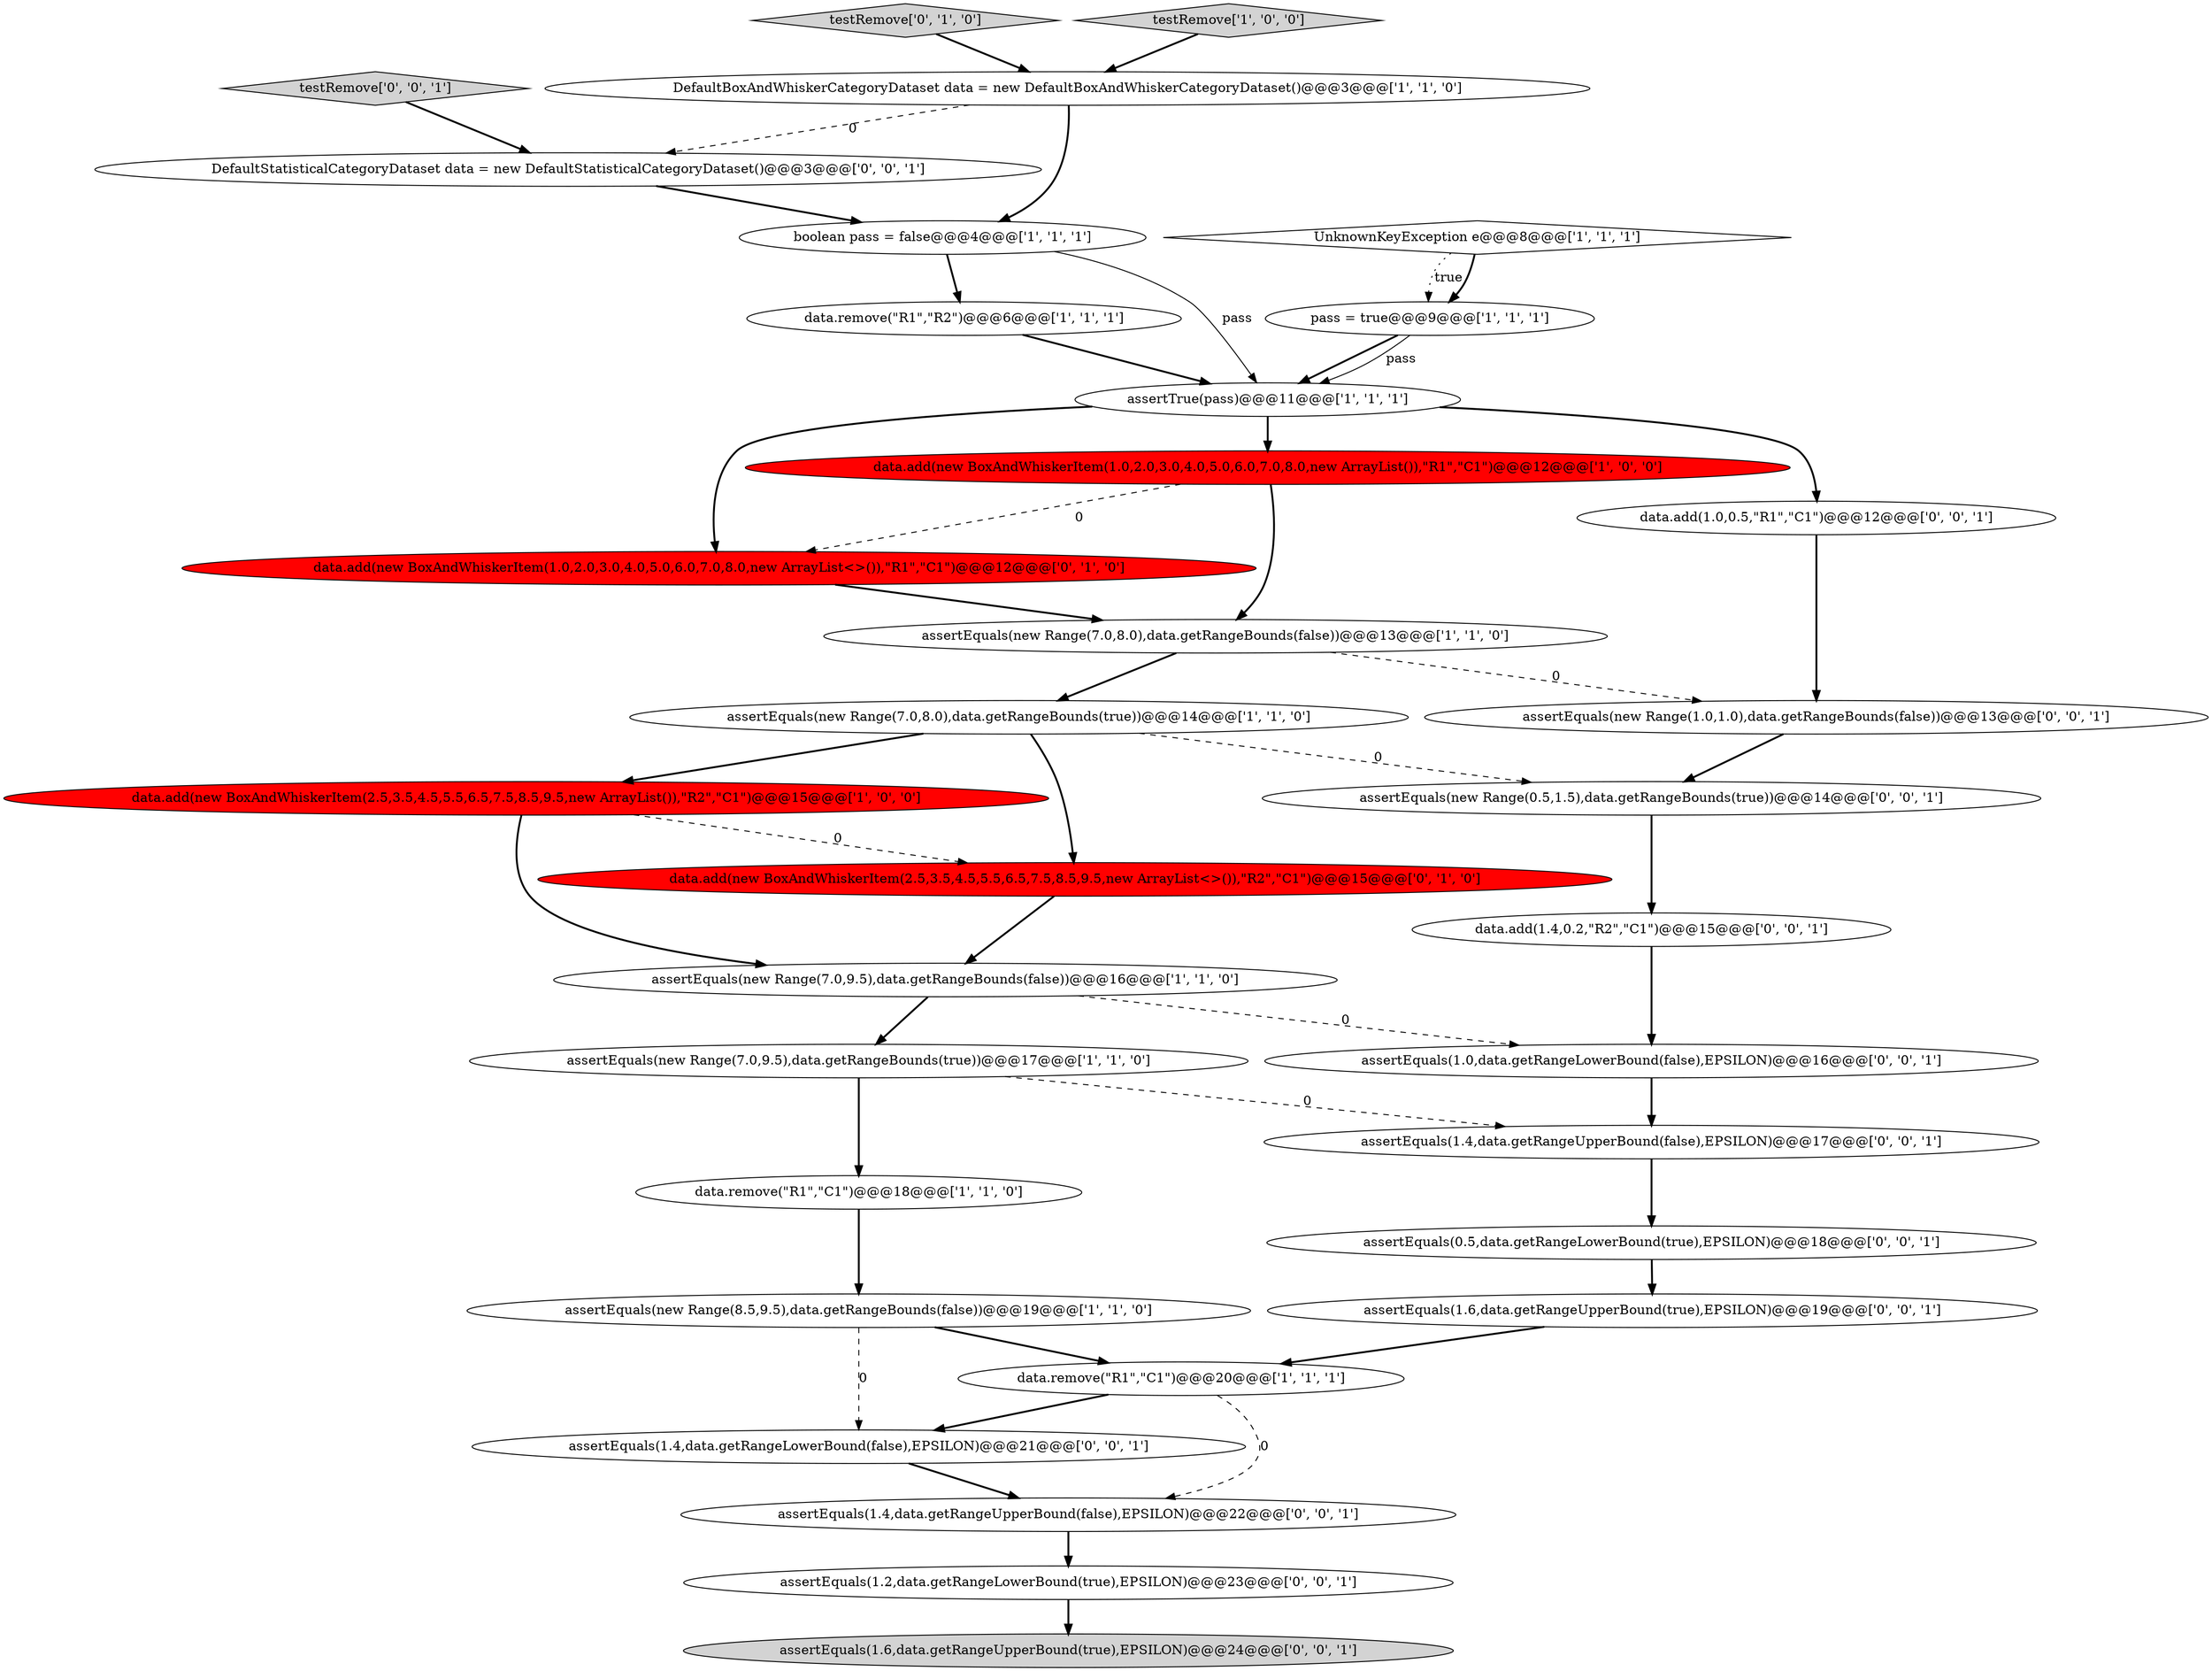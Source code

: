 digraph {
27 [style = filled, label = "assertEquals(1.2,data.getRangeLowerBound(true),EPSILON)@@@23@@@['0', '0', '1']", fillcolor = white, shape = ellipse image = "AAA0AAABBB3BBB"];
32 [style = filled, label = "assertEquals(1.0,data.getRangeLowerBound(false),EPSILON)@@@16@@@['0', '0', '1']", fillcolor = white, shape = ellipse image = "AAA0AAABBB3BBB"];
18 [style = filled, label = "data.add(new BoxAndWhiskerItem(2.5,3.5,4.5,5.5,6.5,7.5,8.5,9.5,new ArrayList<>()),\"R2\",\"C1\")@@@15@@@['0', '1', '0']", fillcolor = red, shape = ellipse image = "AAA1AAABBB2BBB"];
24 [style = filled, label = "assertEquals(1.4,data.getRangeUpperBound(false),EPSILON)@@@22@@@['0', '0', '1']", fillcolor = white, shape = ellipse image = "AAA0AAABBB3BBB"];
17 [style = filled, label = "data.add(new BoxAndWhiskerItem(1.0,2.0,3.0,4.0,5.0,6.0,7.0,8.0,new ArrayList<>()),\"R1\",\"C1\")@@@12@@@['0', '1', '0']", fillcolor = red, shape = ellipse image = "AAA1AAABBB2BBB"];
12 [style = filled, label = "assertEquals(new Range(7.0,8.0),data.getRangeBounds(true))@@@14@@@['1', '1', '0']", fillcolor = white, shape = ellipse image = "AAA0AAABBB1BBB"];
13 [style = filled, label = "data.add(new BoxAndWhiskerItem(1.0,2.0,3.0,4.0,5.0,6.0,7.0,8.0,new ArrayList()),\"R1\",\"C1\")@@@12@@@['1', '0', '0']", fillcolor = red, shape = ellipse image = "AAA1AAABBB1BBB"];
20 [style = filled, label = "assertEquals(1.6,data.getRangeUpperBound(true),EPSILON)@@@19@@@['0', '0', '1']", fillcolor = white, shape = ellipse image = "AAA0AAABBB3BBB"];
29 [style = filled, label = "assertEquals(new Range(1.0,1.0),data.getRangeBounds(false))@@@13@@@['0', '0', '1']", fillcolor = white, shape = ellipse image = "AAA0AAABBB3BBB"];
6 [style = filled, label = "data.remove(\"R1\",\"R2\")@@@6@@@['1', '1', '1']", fillcolor = white, shape = ellipse image = "AAA0AAABBB1BBB"];
8 [style = filled, label = "assertEquals(new Range(7.0,8.0),data.getRangeBounds(false))@@@13@@@['1', '1', '0']", fillcolor = white, shape = ellipse image = "AAA0AAABBB1BBB"];
30 [style = filled, label = "data.add(1.0,0.5,\"R1\",\"C1\")@@@12@@@['0', '0', '1']", fillcolor = white, shape = ellipse image = "AAA0AAABBB3BBB"];
22 [style = filled, label = "DefaultStatisticalCategoryDataset data = new DefaultStatisticalCategoryDataset()@@@3@@@['0', '0', '1']", fillcolor = white, shape = ellipse image = "AAA0AAABBB3BBB"];
15 [style = filled, label = "pass = true@@@9@@@['1', '1', '1']", fillcolor = white, shape = ellipse image = "AAA0AAABBB1BBB"];
19 [style = filled, label = "data.add(1.4,0.2,\"R2\",\"C1\")@@@15@@@['0', '0', '1']", fillcolor = white, shape = ellipse image = "AAA0AAABBB3BBB"];
11 [style = filled, label = "boolean pass = false@@@4@@@['1', '1', '1']", fillcolor = white, shape = ellipse image = "AAA0AAABBB1BBB"];
2 [style = filled, label = "UnknownKeyException e@@@8@@@['1', '1', '1']", fillcolor = white, shape = diamond image = "AAA0AAABBB1BBB"];
4 [style = filled, label = "data.remove(\"R1\",\"C1\")@@@18@@@['1', '1', '0']", fillcolor = white, shape = ellipse image = "AAA0AAABBB1BBB"];
10 [style = filled, label = "assertEquals(new Range(7.0,9.5),data.getRangeBounds(false))@@@16@@@['1', '1', '0']", fillcolor = white, shape = ellipse image = "AAA0AAABBB1BBB"];
25 [style = filled, label = "assertEquals(1.6,data.getRangeUpperBound(true),EPSILON)@@@24@@@['0', '0', '1']", fillcolor = lightgray, shape = ellipse image = "AAA0AAABBB3BBB"];
14 [style = filled, label = "assertEquals(new Range(7.0,9.5),data.getRangeBounds(true))@@@17@@@['1', '1', '0']", fillcolor = white, shape = ellipse image = "AAA0AAABBB1BBB"];
26 [style = filled, label = "testRemove['0', '0', '1']", fillcolor = lightgray, shape = diamond image = "AAA0AAABBB3BBB"];
5 [style = filled, label = "data.add(new BoxAndWhiskerItem(2.5,3.5,4.5,5.5,6.5,7.5,8.5,9.5,new ArrayList()),\"R2\",\"C1\")@@@15@@@['1', '0', '0']", fillcolor = red, shape = ellipse image = "AAA1AAABBB1BBB"];
9 [style = filled, label = "assertEquals(new Range(8.5,9.5),data.getRangeBounds(false))@@@19@@@['1', '1', '0']", fillcolor = white, shape = ellipse image = "AAA0AAABBB1BBB"];
3 [style = filled, label = "DefaultBoxAndWhiskerCategoryDataset data = new DefaultBoxAndWhiskerCategoryDataset()@@@3@@@['1', '1', '0']", fillcolor = white, shape = ellipse image = "AAA0AAABBB1BBB"];
31 [style = filled, label = "assertEquals(new Range(0.5,1.5),data.getRangeBounds(true))@@@14@@@['0', '0', '1']", fillcolor = white, shape = ellipse image = "AAA0AAABBB3BBB"];
16 [style = filled, label = "testRemove['0', '1', '0']", fillcolor = lightgray, shape = diamond image = "AAA0AAABBB2BBB"];
21 [style = filled, label = "assertEquals(1.4,data.getRangeLowerBound(false),EPSILON)@@@21@@@['0', '0', '1']", fillcolor = white, shape = ellipse image = "AAA0AAABBB3BBB"];
23 [style = filled, label = "assertEquals(1.4,data.getRangeUpperBound(false),EPSILON)@@@17@@@['0', '0', '1']", fillcolor = white, shape = ellipse image = "AAA0AAABBB3BBB"];
28 [style = filled, label = "assertEquals(0.5,data.getRangeLowerBound(true),EPSILON)@@@18@@@['0', '0', '1']", fillcolor = white, shape = ellipse image = "AAA0AAABBB3BBB"];
7 [style = filled, label = "assertTrue(pass)@@@11@@@['1', '1', '1']", fillcolor = white, shape = ellipse image = "AAA0AAABBB1BBB"];
0 [style = filled, label = "data.remove(\"R1\",\"C1\")@@@20@@@['1', '1', '1']", fillcolor = white, shape = ellipse image = "AAA0AAABBB1BBB"];
1 [style = filled, label = "testRemove['1', '0', '0']", fillcolor = lightgray, shape = diamond image = "AAA0AAABBB1BBB"];
7->13 [style = bold, label=""];
4->9 [style = bold, label=""];
5->10 [style = bold, label=""];
17->8 [style = bold, label=""];
16->3 [style = bold, label=""];
7->17 [style = bold, label=""];
32->23 [style = bold, label=""];
12->5 [style = bold, label=""];
15->7 [style = bold, label=""];
9->0 [style = bold, label=""];
15->7 [style = solid, label="pass"];
7->30 [style = bold, label=""];
10->14 [style = bold, label=""];
28->20 [style = bold, label=""];
11->6 [style = bold, label=""];
29->31 [style = bold, label=""];
20->0 [style = bold, label=""];
3->11 [style = bold, label=""];
1->3 [style = bold, label=""];
2->15 [style = dotted, label="true"];
13->17 [style = dashed, label="0"];
12->31 [style = dashed, label="0"];
21->24 [style = bold, label=""];
0->21 [style = bold, label=""];
3->22 [style = dashed, label="0"];
5->18 [style = dashed, label="0"];
30->29 [style = bold, label=""];
26->22 [style = bold, label=""];
23->28 [style = bold, label=""];
11->7 [style = solid, label="pass"];
14->23 [style = dashed, label="0"];
19->32 [style = bold, label=""];
18->10 [style = bold, label=""];
10->32 [style = dashed, label="0"];
9->21 [style = dashed, label="0"];
2->15 [style = bold, label=""];
12->18 [style = bold, label=""];
0->24 [style = dashed, label="0"];
13->8 [style = bold, label=""];
6->7 [style = bold, label=""];
24->27 [style = bold, label=""];
22->11 [style = bold, label=""];
8->12 [style = bold, label=""];
31->19 [style = bold, label=""];
27->25 [style = bold, label=""];
8->29 [style = dashed, label="0"];
14->4 [style = bold, label=""];
}
